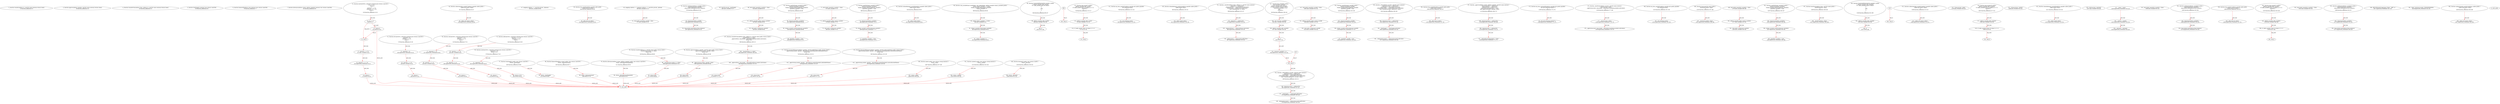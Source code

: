 digraph  {
13 [label="2_ function transfer(address to, uint256 value) external returns (bool);\n13-function_definition-3-3", method="transfer(address to,uint256 value)", type_label=function_definition];
28 [label="3_ function approve(address spender, uint256 value) external returns (bool);\n28-function_definition-4-4", method="approve(address spender,uint256 value)", type_label=function_definition];
43 [label="4_ function transferFrom(address from, address to, uint256 value) external returns (bool);\n43-function_definition-5-5", method="transferFrom(address from,address to,uint256 value)", type_label=function_definition];
62 [label="5_ function totalSupply() external view returns (uint256);\n62-function_definition-6-6", method="totalSupply()", type_label=function_definition];
70 [label="6_ function balanceOf(address who) external view returns (uint256);\n70-function_definition-7-7", method="balanceOf(address who)", type_label=function_definition];
82 [label="7_ function allowance(address owner, address spender) external view returns (uint256);\n82-function_definition-8-8", method="allowance(address owner,address spender)", type_label=function_definition];
133 [label="13_ function mul(uint256 a, uint256 b) internal pure returns (uint256) {\n        if (a == 0) {\n            return 0;\n        }\n        uint256 c = a * b;\n        require(c / a == b);\n        return c;\n    }\n133-function_definition-14-21", method="mul(uint256 a,uint256 b)", type_label=function_definition];
150 [label="14_ if_a == 0\n150-if-15-17", method="mul(uint256 a,uint256 b)", type_label=if];
1792 [label="14_ end_if", method="mul(uint256 a,uint256 b)", type_label=end_if];
155 [label="15_ return 0;\n155-return-16-16", method="mul(uint256 a,uint256 b)", type_label=return];
157 [label="17_ uint256 c = a * b;\n157-new_variable-18-18", method="mul(uint256 a,uint256 b)", type_label=new_variable];
165 [label="18_ require(c / a == b);\n165-expression_statement-19-19", method="mul(uint256 a,uint256 b)", type_label=expression_statement];
174 [label="19_ return c;\n174-return-20-20", method="mul(uint256 a,uint256 b)", type_label=return];
176 [label="21_ function div(uint256 a, uint256 b) internal pure returns (uint256) {\n        require(b > 0);\n        uint256 c = a / b;\n        return c;\n    }\n176-function_definition-22-26", method="div(uint256 a,uint256 b)", type_label=function_definition];
193 [label="22_ require(b > 0);\n193-expression_statement-23-23", method="div(uint256 a,uint256 b)", type_label=expression_statement];
200 [label="23_ uint256 c = a / b;\n200-new_variable-24-24", method="div(uint256 a,uint256 b)", type_label=new_variable];
208 [label="24_ return c;\n208-return-25-25", method="div(uint256 a,uint256 b)", type_label=return];
210 [label="26_ function sub(uint256 a, uint256 b) internal pure returns (uint256) {\n        require(b <= a);\n        uint256 c = a - b;\n        return c;\n    }\n210-function_definition-27-31", method="sub(uint256 a,uint256 b)", type_label=function_definition];
227 [label="27_ require(b <= a);\n227-expression_statement-28-28", method="sub(uint256 a,uint256 b)", type_label=expression_statement];
234 [label="28_ uint256 c = a - b;\n234-new_variable-29-29", method="sub(uint256 a,uint256 b)", type_label=new_variable];
242 [label="29_ return c;\n242-return-30-30", method="sub(uint256 a,uint256 b)", type_label=return];
244 [label="31_ function add(uint256 a, uint256 b) internal pure returns (uint256) {\n        uint256 c = a + b;\n        require(c >= a);\n        return c;\n    }\n244-function_definition-32-36", method="add(uint256 a,uint256 b)", type_label=function_definition];
261 [label="32_ uint256 c = a + b;\n261-new_variable-33-33", method="add(uint256 a,uint256 b)", type_label=new_variable];
269 [label="33_ require(c >= a);\n269-expression_statement-34-34", method="add(uint256 a,uint256 b)", type_label=expression_statement];
276 [label="34_ return c;\n276-return-35-35", method="add(uint256 a,uint256 b)", type_label=return];
278 [label="36_ function mod(uint256 a, uint256 b) internal pure returns (uint256) {\n        require(b != 0);\n        return a % b;\n    }\n278-function_definition-37-40", method="mod(uint256 a,uint256 b)", type_label=function_definition];
295 [label="37_ require(b != 0);\n295-expression_statement-38-38", method="mod(uint256 a,uint256 b)", type_label=expression_statement];
302 [label="38_ return a % b;\n302-return-39-39", method="mod(uint256 a,uint256 b)", type_label=return];
321 [label="44_ function callnotchecked_unchk37(address payable callee) public {\n    callee.call.value(1 ether);\n  }\n321-function_definition-45-47", method="callnotchecked_unchk37(address payable callee)", type_label=function_definition];
329 [label="45_ callee.call.value(1 ether);\n329-expression_statement-46-46", method="callnotchecked_unchk37(address payable callee)", type_label=expression_statement];
339 [label="47_ mapping (address => uint256) private _balances;\n339-new_variable-48-48", method="", type_label=new_variable];
346 [label="48_ function bug_unchk3(address payable addr) public\n      {addr.send (42 ether); }\n346-function_definition-49-50", method="bug_unchk3(address payable addr)", type_label=function_definition];
354 [label="49_ addr.send (42 ether);\n354-expression_statement-50-50", method="bug_unchk3(address payable addr)", type_label=expression_statement];
362 [label="50_ mapping (address => mapping (address => uint256)) private _allowed;\n362-new_variable-51-51", method="", type_label=new_variable];
371 [label="51_ bool public payedOut_unchk9 = false;\n371-new_variable-52-52", method="", type_label=new_variable];
378 [label="52_ function withdrawLeftOver_unchk9() public {\n        require(payedOut_unchk9);\n        msg.sender.send(address(this).balance);\n    }\n378-function_definition-53-56", method="withdrawLeftOver_unchk9()", type_label=function_definition];
382 [label="53_ require(payedOut_unchk9);\n382-expression_statement-54-54", method="withdrawLeftOver_unchk9()", type_label=expression_statement];
387 [label="54_ msg.sender.send(address(this).balance);\n387-expression_statement-55-55", method="withdrawLeftOver_unchk9()", type_label=expression_statement];
400 [label="56_ uint256 private _totalSupply;\n400-new_variable-57-57", method="", type_label=new_variable];
405 [label="57_ function totalSupply() public view returns (uint256) {\n        return _totalSupply;\n    }\n405-function_definition-58-60", method="totalSupply()", type_label=function_definition];
414 [label="58_ return _totalSupply;\n414-return-59-59", method="totalSupply()", type_label=return];
416 [label="60_ bool public payedOut_unchk20 = false;\n416-new_variable-61-61", method="", type_label=new_variable];
423 [label="61_ address payable public winner_unchk20;\n423-new_variable-62-62", method="", type_label=new_variable];
428 [label="62_ uint public winAmount_unchk20;\n428-new_variable-63-63", method="", type_label=new_variable];
433 [label="63_ function sendToWinner_unchk20() public {\n        require(!payedOut_unchk20);\n        winner_unchk20.send(winAmount_unchk20);\n        payedOut_unchk20 = true;\n    }\n433-function_definition-64-68", method="sendToWinner_unchk20()", type_label=function_definition];
437 [label="64_ require(!payedOut_unchk20);\n437-expression_statement-65-65", method="sendToWinner_unchk20()", type_label=expression_statement];
443 [label="65_ winner_unchk20.send(winAmount_unchk20);\n443-expression_statement-66-66", method="sendToWinner_unchk20()", type_label=expression_statement];
450 [label="66_ payedOut_unchk20 = true;\n450-expression_statement-67-67", method="sendToWinner_unchk20()", type_label=expression_statement];
455 [label="68_ function balanceOf(address owner) public view returns (uint256) {\n        return _balances[owner];\n    }\n455-function_definition-69-71", method="balanceOf(address owner)", type_label=function_definition];
468 [label="69_ return _balances[owner];\n468-return-70-70", method="balanceOf(address owner)", type_label=return];
472 [label="71_ bool public payedOut_unchk32 = false;\n472-new_variable-72-72", method="", type_label=new_variable];
479 [label="72_ address payable public winner_unchk32;\n479-new_variable-73-73", method="", type_label=new_variable];
484 [label="73_ uint public winAmount_unchk32;\n484-new_variable-74-74", method="", type_label=new_variable];
489 [label="74_ function sendToWinner_unchk32() public {\n        require(!payedOut_unchk32);\n        winner_unchk32.send(winAmount_unchk32);\n        payedOut_unchk32 = true;\n    }\n489-function_definition-75-79", method="sendToWinner_unchk32()", type_label=function_definition];
493 [label="75_ require(!payedOut_unchk32);\n493-expression_statement-76-76", method="sendToWinner_unchk32()", type_label=expression_statement];
499 [label="76_ winner_unchk32.send(winAmount_unchk32);\n499-expression_statement-77-77", method="sendToWinner_unchk32()", type_label=expression_statement];
506 [label="77_ payedOut_unchk32 = true;\n506-expression_statement-78-78", method="sendToWinner_unchk32()", type_label=expression_statement];
511 [label="79_ function allowance(address owner, address spender) public view returns (uint256) {\n        return _allowed[owner][spender];\n    }\n511-function_definition-80-82", method="allowance(address owner,address spender)", type_label=function_definition];
528 [label="80_ return _allowed[owner][spender];\n528-return-81-81", method="allowance(address owner,address spender)", type_label=return];
534 [label="82_ function unhandledsend_unchk38(address payable callee) public {\n    callee.send(5 ether);\n  }\n534-function_definition-83-85", method="unhandledsend_unchk38(address payable callee)", type_label=function_definition];
542 [label="83_ callee.send(5 ether);\n542-expression_statement-84-84", method="unhandledsend_unchk38(address payable callee)", type_label=expression_statement];
550 [label="85_ function transfer(address to, uint256 value) public returns (bool) {\n        _transfer(msg.sender, to, value);\n        return true;\n    }\n550-function_definition-86-89", method="transfer(address to,uint256 value)", type_label=function_definition];
566 [label="86_ _transfer(msg.sender, to, value);\n566-expression_statement-87-87", method="transfer(address to,uint256 value)", type_label=expression_statement];
577 [label="87_ return true;\n577-return-88-88", method="transfer(address to,uint256 value)", type_label=return];
580 [label="89_ function cash_unchk46(uint roundIndex, uint subpotIndex, address payable winner_unchk46) public{\n        uint64 subpot_unchk46 = 3 ether;\n        winner_unchk46.send(subpot_unchk46);   \n        subpot_unchk46= 0;\n}\n580-function_definition-90-94", method="cash_unchk46(uint roundIndex,uint subpotIndex,address payable winner_unchk46)", type_label=function_definition];
596 [label="90_ uint64 subpot_unchk46 = 3 ether;\n596-new_variable-91-91", method="cash_unchk46(uint roundIndex,uint subpotIndex,address payable winner_unchk46)", type_label=new_variable];
603 [label="91_ winner_unchk46.send(subpot_unchk46);\n603-expression_statement-92-92", method="cash_unchk46(uint roundIndex,uint subpotIndex,address payable winner_unchk46)", type_label=expression_statement];
610 [label="92_ subpot_unchk46= 0;\n610-expression_statement-93-93", method="cash_unchk46(uint roundIndex,uint subpotIndex,address payable winner_unchk46)", type_label=expression_statement];
614 [label="94_ function approve(address spender, uint256 value) public returns (bool) {\n        _approve(msg.sender, spender, value);\n        return true;\n    }\n614-function_definition-95-98", method="approve(address spender,uint256 value)", type_label=function_definition];
630 [label="95_ _approve(msg.sender, spender, value);\n630-expression_statement-96-96", method="approve(address spender,uint256 value)", type_label=expression_statement];
641 [label="96_ return true;\n641-return-97-97", method="approve(address spender,uint256 value)", type_label=return];
644 [label="98_ function UncheckedExternalCall_unchk4 () public\n{  address payable addr_unchk4;\n   if (! addr_unchk4.send (42 ether))  \n      { \n      }\n	else\n      { \n      }\n}\n644-function_definition-99-107", method="UncheckedExternalCall_unchk4()", type_label=function_definition];
648 [label="99_ address payable addr_unchk4;\n648-new_variable-100-100", method="UncheckedExternalCall_unchk4()", type_label=new_variable];
653 [label="100_ if\n653-if-101-106", method="UncheckedExternalCall_unchk4()", type_label=if];
2295 [label="100_ end_if", method="UncheckedExternalCall_unchk4()", type_label=end_if];
664 [label="107_ function transferFrom(address from, address to, uint256 value) public returns (bool) {\n        _transfer(from, to, value);\n        _approve(from, msg.sender, _allowed[from][msg.sender].sub(value));\n        return true;\n    }\n664-function_definition-108-112", method="transferFrom(address from,address to,uint256 value)", type_label=function_definition];
684 [label="108_ _transfer(from, to, value);\n684-expression_statement-109-109", method="transferFrom(address from,address to,uint256 value)", type_label=expression_statement];
693 [label="109_ _approve(from, msg.sender, _allowed[from][msg.sender].sub(value));\n693-expression_statement-110-110", method="transferFrom(address from,address to,uint256 value)", type_label=expression_statement];
715 [label="110_ return true;\n715-return-111-111", method="transferFrom(address from,address to,uint256 value)", type_label=return];
718 [label="112_ function bug_unchk7() public{\naddress payable addr_unchk7;\nif (!addr_unchk7.send (10 ether) || 1==1)\n	{revert();}\n}\n718-function_definition-113-117", method="bug_unchk7()", type_label=function_definition];
722 [label="113_ address payable addr_unchk7;\n722-new_variable-114-114", method="bug_unchk7()", type_label=new_variable];
727 [label="114_ if_!addr_unchk7.send (10 ether) || 1==1\n727-if-115-116", method="bug_unchk7()", type_label=if];
2369 [label="114_ end_if", method="bug_unchk7()", type_label=end_if];
743 [label="117_ function increaseAllowance(address spender, uint256 addedValue) public returns (bool) {\n        _approve(msg.sender, spender, _allowed[msg.sender][spender].add(addedValue));\n        return true;\n    }\n743-function_definition-118-121", method="increaseAllowance(address spender,uint256 addedValue)", type_label=function_definition];
759 [label="118_ _approve(msg.sender, spender, _allowed[msg.sender][spender].add(addedValue));\n759-expression_statement-119-119", method="increaseAllowance(address spender,uint256 addedValue)", type_label=expression_statement];
781 [label="119_ return true;\n781-return-120-120", method="increaseAllowance(address spender,uint256 addedValue)", type_label=return];
784 [label="121_ function my_func_unchk23(address payable dst) public payable{\n        dst.send(msg.value);\n    }\n784-function_definition-122-124", method="my_func_unchk23(address payable dst)", type_label=function_definition];
793 [label="122_ dst.send(msg.value);\n793-expression_statement-123-123", method="my_func_unchk23(address payable dst)", type_label=expression_statement];
802 [label="124_ function decreaseAllowance(address spender, uint256 subtractedValue) public returns (bool) {\n        _approve(msg.sender, spender, _allowed[msg.sender][spender].sub(subtractedValue));\n        return true;\n    }\n802-function_definition-125-128", method="decreaseAllowance(address spender,uint256 subtractedValue)", type_label=function_definition];
818 [label="125_ _approve(msg.sender, spender, _allowed[msg.sender][spender].sub(subtractedValue));\n818-expression_statement-126-126", method="decreaseAllowance(address spender,uint256 subtractedValue)", type_label=expression_statement];
840 [label="126_ return true;\n840-return-127-127", method="decreaseAllowance(address spender,uint256 subtractedValue)", type_label=return];
843 [label="128_ function unhandledsend_unchk14(address payable callee) public {\n    callee.send(5 ether);\n  }\n843-function_definition-129-131", method="unhandledsend_unchk14(address payable callee)", type_label=function_definition];
851 [label="129_ callee.send(5 ether);\n851-expression_statement-130-130", method="unhandledsend_unchk14(address payable callee)", type_label=expression_statement];
859 [label="131_ function _transfer(address from, address to, uint256 value) internal {\n        require(to != address(0));\n        _balances[from] = _balances[from].sub(value);\n        _balances[to] = _balances[to].add(value);\n        emit Transfer(from, to, value);\n    }\n859-function_definition-132-137", method="_transfer(address from,address to,uint256 value)", type_label=function_definition];
875 [label="132_ require(to != address(0));\n875-expression_statement-133-133", method="_transfer(address from,address to,uint256 value)", type_label=expression_statement];
884 [label="133_ _balances[from] = _balances[from].sub(value);\n884-expression_statement-134-134", method="_transfer(address from,address to,uint256 value)", type_label=expression_statement];
897 [label="134_ _balances[to] = _balances[to].add(value);\n897-expression_statement-135-135", method="_transfer(address from,address to,uint256 value)", type_label=expression_statement];
918 [label="137_ function bug_unchk30() public{\nuint receivers_unchk30;\naddress payable addr_unchk30;\nif (!addr_unchk30.send(42 ether))\n	{receivers_unchk30 +=1;}\nelse\n	{revert();}\n}\n918-function_definition-138-145", method="bug_unchk30()", type_label=function_definition];
922 [label="138_ uint receivers_unchk30;\n922-new_variable-139-139", method="bug_unchk30()", type_label=new_variable];
927 [label="139_ address payable addr_unchk30;\n927-new_variable-140-140", method="bug_unchk30()", type_label=new_variable];
932 [label="140_ if\n932-if-141-144", method="bug_unchk30()", type_label=if];
2574 [label="140_ end_if", method="bug_unchk30()", type_label=end_if];
942 [label="141_ receivers_unchk30 +=1;\n942-expression_statement-142-142", method="bug_unchk30()", type_label=expression_statement];
949 [label="145_ function _mint(address account, uint256 value) internal {\n        require(account != address(0));\n        _totalSupply = _totalSupply.add(value);\n        _balances[account] = _balances[account].add(value);\n        emit Transfer(address(0), account, value);\n    }\n949-function_definition-146-151", method="_mint(address account,uint256 value)", type_label=function_definition];
961 [label="146_ require(account != address(0));\n961-expression_statement-147-147", method="_mint(address account,uint256 value)", type_label=expression_statement];
970 [label="147_ _totalSupply = _totalSupply.add(value);\n970-expression_statement-148-148", method="_mint(address account,uint256 value)", type_label=expression_statement];
979 [label="148_ _balances[account] = _balances[account].add(value);\n979-expression_statement-149-149", method="_mint(address account,uint256 value)", type_label=expression_statement];
1002 [label="151_ bool public payedOut_unchk8 = false;\n1002-new_variable-152-152", method="", type_label=new_variable];
1009 [label="152_ address payable public winner_unchk8;\n1009-new_variable-153-153", method="", type_label=new_variable];
1014 [label="153_ uint public winAmount_unchk8;\n1014-new_variable-154-154", method="", type_label=new_variable];
1019 [label="154_ function sendToWinner_unchk8() public {\n        require(!payedOut_unchk8);\n        winner_unchk8.send(winAmount_unchk8);\n        payedOut_unchk8 = true;\n    }\n1019-function_definition-155-159", method="sendToWinner_unchk8()", type_label=function_definition];
1023 [label="155_ require(!payedOut_unchk8);\n1023-expression_statement-156-156", method="sendToWinner_unchk8()", type_label=expression_statement];
1029 [label="156_ winner_unchk8.send(winAmount_unchk8);\n1029-expression_statement-157-157", method="sendToWinner_unchk8()", type_label=expression_statement];
1036 [label="157_ payedOut_unchk8 = true;\n1036-expression_statement-158-158", method="sendToWinner_unchk8()", type_label=expression_statement];
1041 [label="159_ function _burn(address account, uint256 value) internal {\n        require(account != address(0));\n        _totalSupply = _totalSupply.sub(value);\n        _balances[account] = _balances[account].sub(value);\n        emit Transfer(account, address(0), value);\n    }\n1041-function_definition-160-165", method="_burn(address account,uint256 value)", type_label=function_definition];
1053 [label="160_ require(account != address(0));\n1053-expression_statement-161-161", method="_burn(address account,uint256 value)", type_label=expression_statement];
1062 [label="161_ _totalSupply = _totalSupply.sub(value);\n1062-expression_statement-162-162", method="_burn(address account,uint256 value)", type_label=expression_statement];
1071 [label="162_ _balances[account] = _balances[account].sub(value);\n1071-expression_statement-163-163", method="_burn(address account,uint256 value)", type_label=expression_statement];
1094 [label="165_ function bug_unchk39(address payable addr) public\n      {addr.send (4 ether); }\n1094-function_definition-166-167", method="bug_unchk39(address payable addr)", type_label=function_definition];
1102 [label="166_ addr.send (4 ether);\n1102-expression_statement-167-167", method="bug_unchk39(address payable addr)", type_label=expression_statement];
1110 [label="167_ function _approve(address owner, address spender, uint256 value) internal {\n        require(spender != address(0));\n        require(owner != address(0));\n        _allowed[owner][spender] = value;\n        emit Approval(owner, spender, value);\n    }\n1110-function_definition-168-173", method="_approve(address owner,address spender,uint256 value)", type_label=function_definition];
1126 [label="168_ require(spender != address(0));\n1126-expression_statement-169-169", method="_approve(address owner,address spender,uint256 value)", type_label=expression_statement];
1135 [label="169_ require(owner != address(0));\n1135-expression_statement-170-170", method="_approve(address owner,address spender,uint256 value)", type_label=expression_statement];
1144 [label="170_ _allowed[owner][spender] = value;\n1144-expression_statement-171-171", method="_approve(address owner,address spender,uint256 value)", type_label=expression_statement];
1160 [label="173_ function my_func_uncheck36(address payable dst) public payable{\n        dst.call.value(msg.value)(\"\");\n    }\n1160-function_definition-174-176", method="my_func_uncheck36(address payable dst)", type_label=function_definition];
1169 [label="174_ dst.call.value(msg.value)(\"\");\n1169-expression_statement-175-175", method="my_func_uncheck36(address payable dst)", type_label=expression_statement];
1184 [label="176_ function _burnFrom(address account, uint256 value) internal {\n        _burn(account, value);\n        _approve(account, msg.sender, _allowed[account][msg.sender].sub(value));\n    }\n1184-function_definition-177-180", method="_burnFrom(address account,uint256 value)", type_label=function_definition];
1196 [label="177_ _burn(account, value);\n1196-expression_statement-178-178", method="_burnFrom(address account,uint256 value)", type_label=expression_statement];
1203 [label="178_ _approve(account, msg.sender, _allowed[account][msg.sender].sub(value));\n1203-expression_statement-179-179", method="_burnFrom(address account,uint256 value)", type_label=expression_statement];
1225 [label="180_ function my_func_unchk35(address payable dst) public payable{\n        dst.send(msg.value);\n    }\n1225-function_definition-181-183", method="my_func_unchk35(address payable dst)", type_label=function_definition];
1234 [label="181_ dst.send(msg.value);\n1234-expression_statement-182-182", method="my_func_unchk35(address payable dst)", type_label=expression_statement];
1253 [label="186_ function burn(uint256 value) public {\n        _burn(msg.sender, value);\n    }\n1253-function_definition-187-189", method="burn(uint256 value)", type_label=function_definition];
1261 [label="187_ _burn(msg.sender, value);\n1261-expression_statement-188-188", method="burn(uint256 value)", type_label=expression_statement];
1270 [label="189_ bool public payedOut_unchk44 = false;\n1270-new_variable-190-190", method="", type_label=new_variable];
1277 [label="190_ address payable public winner_unchk44;\n1277-new_variable-191-191", method="", type_label=new_variable];
1282 [label="191_ uint public winAmount_unchk44;\n1282-new_variable-192-192", method="", type_label=new_variable];
1287 [label="192_ function sendToWinner_unchk44() public {\n        require(!payedOut_unchk44);\n        winner_unchk44.send(winAmount_unchk44);\n        payedOut_unchk44 = true;\n    }\n1287-function_definition-193-197", method="sendToWinner_unchk44()", type_label=function_definition];
1291 [label="193_ require(!payedOut_unchk44);\n1291-expression_statement-194-194", method="sendToWinner_unchk44()", type_label=expression_statement];
1297 [label="194_ winner_unchk44.send(winAmount_unchk44);\n1297-expression_statement-195-195", method="sendToWinner_unchk44()", type_label=expression_statement];
1304 [label="195_ payedOut_unchk44 = true;\n1304-expression_statement-196-196", method="sendToWinner_unchk44()", type_label=expression_statement];
1309 [label="197_ function burnFrom(address from, uint256 value) public {\n        _burnFrom(from, value);\n    }\n1309-function_definition-198-200", method="burnFrom(address from,uint256 value)", type_label=function_definition];
1321 [label="198_ _burnFrom(from, value);\n1321-expression_statement-199-199", method="burnFrom(address from,uint256 value)", type_label=expression_statement];
1328 [label="200_ function UncheckedExternalCall_unchk40 () public\n{  address payable addr_unchk40;\n   if (! addr_unchk40.send (2 ether))  \n      { \n      }\n	else\n      { \n      }\n}\n1328-function_definition-201-209", method="UncheckedExternalCall_unchk40()", type_label=function_definition];
1332 [label="201_ address payable addr_unchk40;\n1332-new_variable-202-202", method="UncheckedExternalCall_unchk40()", type_label=new_variable];
1337 [label="202_ if\n1337-if-203-208", method="UncheckedExternalCall_unchk40()", type_label=if];
2979 [label="202_ end_if", method="UncheckedExternalCall_unchk40()", type_label=end_if];
1358 [label="212_ function callnotchecked_unchk25(address payable callee) public {\n    callee.call.value(1 ether);\n  }\n1358-function_definition-213-215", method="callnotchecked_unchk25(address payable callee)", type_label=function_definition];
1366 [label="213_ callee.call.value(1 ether);\n1366-expression_statement-214-214", method="callnotchecked_unchk25(address payable callee)", type_label=expression_statement];
1376 [label="215_ string private _name;\n1376-new_variable-216-216", method="", type_label=new_variable];
1381 [label="216_ function bug_unchk19() public{\naddress payable addr_unchk19;\nif (!addr_unchk19.send (10 ether) || 1==1)\n	{revert();}\n}\n1381-function_definition-217-221", method="bug_unchk19()", type_label=function_definition];
1385 [label="217_ address payable addr_unchk19;\n1385-new_variable-218-218", method="bug_unchk19()", type_label=new_variable];
1390 [label="218_ if_!addr_unchk19.send (10 ether) || 1==1\n1390-if-219-220", method="bug_unchk19()", type_label=if];
3032 [label="218_ end_if", method="bug_unchk19()", type_label=end_if];
1406 [label="221_ string private _symbol;\n1406-new_variable-222-222", method="", type_label=new_variable];
1411 [label="222_ function unhandledsend_unchk26(address payable callee) public {\n    callee.send(5 ether);\n  }\n1411-function_definition-223-225", method="unhandledsend_unchk26(address payable callee)", type_label=function_definition];
1419 [label="223_ callee.send(5 ether);\n1419-expression_statement-224-224", method="unhandledsend_unchk26(address payable callee)", type_label=expression_statement];
1427 [label="225_ uint8 private _decimals;\n1427-new_variable-226-226", method="", type_label=new_variable];
1446 [label="227_ _name = name;\n1446-expression_statement-228-228", method="", type_label=expression_statement];
1450 [label="228_ _symbol = symbol;\n1450-expression_statement-229-229", method="", type_label=expression_statement];
1454 [label="229_ _decimals = decimals;\n1454-expression_statement-230-230", method="", type_label=expression_statement];
1458 [label="231_ bool public payedOut_unchk33 = false;\n1458-new_variable-232-232", method="", type_label=new_variable];
1465 [label="232_ function withdrawLeftOver_unchk33() public {\n        require(payedOut_unchk33);\n        msg.sender.send(address(this).balance);\n    }\n1465-function_definition-233-236", method="withdrawLeftOver_unchk33()", type_label=function_definition];
1469 [label="233_ require(payedOut_unchk33);\n1469-expression_statement-234-234", method="withdrawLeftOver_unchk33()", type_label=expression_statement];
1474 [label="234_ msg.sender.send(address(this).balance);\n1474-expression_statement-235-235", method="withdrawLeftOver_unchk33()", type_label=expression_statement];
1487 [label="236_ function name() public view returns (string memory) {\n        return _name;\n    }\n1487-function_definition-237-239", method="name()", type_label=function_definition];
1496 [label="237_ return _name;\n1496-return-238-238", method="name()", type_label=return];
1498 [label="239_ function bug_unchk27(address payable addr) public\n      {addr.send (42 ether); }\n1498-function_definition-240-241", method="bug_unchk27(address payable addr)", type_label=function_definition];
1506 [label="240_ addr.send (42 ether);\n1506-expression_statement-241-241", method="bug_unchk27(address payable addr)", type_label=expression_statement];
1514 [label="241_ function symbol() public view returns (string memory) {\n        return _symbol;\n    }\n1514-function_definition-242-244", method="symbol()", type_label=function_definition];
1523 [label="242_ return _symbol;\n1523-return-243-243", method="symbol()", type_label=return];
1525 [label="244_ function bug_unchk31() public{\naddress payable addr_unchk31;\nif (!addr_unchk31.send (10 ether) || 1==1)\n	{revert();}\n}\n1525-function_definition-245-249", method="bug_unchk31()", type_label=function_definition];
1529 [label="245_ address payable addr_unchk31;\n1529-new_variable-246-246", method="bug_unchk31()", type_label=new_variable];
1534 [label="246_ if_!addr_unchk31.send (10 ether) || 1==1\n1534-if-247-248", method="bug_unchk31()", type_label=if];
3176 [label="246_ end_if", method="bug_unchk31()", type_label=end_if];
1550 [label="249_ function decimals() public view returns (uint8) {\n        return _decimals;\n    }\n1550-function_definition-250-252", method="decimals()", type_label=function_definition];
1559 [label="250_ return _decimals;\n1559-return-251-251", method="decimals()", type_label=return];
1561 [label="252_ bool public payedOut_unchk45 = false;\n1561-new_variable-253-253", method="", type_label=new_variable];
1568 [label="253_ function withdrawLeftOver_unchk45() public {\n        require(payedOut_unchk45);\n        msg.sender.send(address(this).balance);\n    }\n1568-function_definition-254-257", method="withdrawLeftOver_unchk45()", type_label=function_definition];
1572 [label="254_ require(payedOut_unchk45);\n1572-expression_statement-255-255", method="withdrawLeftOver_unchk45()", type_label=expression_statement];
1577 [label="255_ msg.sender.send(address(this).balance);\n1577-expression_statement-256-256", method="withdrawLeftOver_unchk45()", type_label=expression_statement];
1607 [label="260_ ERC20Detailed('Aggregion Token', 'AGR', 4)\n1607-expression_statement-261-261", method="", type_label=expression_statement];
1618 [label="261_ super._mint(msg.sender, 30000000000000);\n1618-expression_statement-262-262", method="", type_label=expression_statement];
1629 [label="263_ function callnotchecked_unchk13(address callee) public {\n    callee.call.value(1 ether);\n  }\n1629-function_definition-264-266", method="callnotchecked_unchk13(address callee)", type_label=function_definition];
1637 [label="264_ callee.call.value(1 ether);\n1637-expression_statement-265-265", method="callnotchecked_unchk13(address callee)", type_label=expression_statement];
1 [label="0_ start_node", method="", type_label=start];
2 [label="0_ exit_node", method="", type_label=exit];
663;
947;
1347;
133 -> 150  [color=red, controlflow_type=next_line, edge_type=CFG_edge, key=0, label=next_line];
150 -> 155  [color=red, controlflow_type=pos_next, edge_type=CFG_edge, key=0, label=pos_next];
150 -> 1792  [color=red, controlflow_type=neg_next, edge_type=CFG_edge, key=0, label=neg_next];
1792 -> 157  [color=red, controlflow_type=next_line, edge_type=CFG_edge, key=0, label=next_line];
155 -> 1792  [color=red, controlflow_type=end_if, edge_type=CFG_edge, key=0, label=end_if];
155 -> 2  [color=red, controlflow_type=return_exit, edge_type=CFG_edge, key=0, label=return_exit];
157 -> 165  [color=red, controlflow_type=next_line, edge_type=CFG_edge, key=0, label=next_line];
165 -> 174  [color=red, controlflow_type=next_line, edge_type=CFG_edge, key=0, label=next_line];
174 -> 2  [color=red, controlflow_type=return_exit, edge_type=CFG_edge, key=0, label=return_exit];
176 -> 193  [color=red, controlflow_type=next_line, edge_type=CFG_edge, key=0, label=next_line];
193 -> 200  [color=red, controlflow_type=next_line, edge_type=CFG_edge, key=0, label=next_line];
200 -> 208  [color=red, controlflow_type=next_line, edge_type=CFG_edge, key=0, label=next_line];
208 -> 2  [color=red, controlflow_type=return_exit, edge_type=CFG_edge, key=0, label=return_exit];
210 -> 227  [color=red, controlflow_type=next_line, edge_type=CFG_edge, key=0, label=next_line];
227 -> 234  [color=red, controlflow_type=next_line, edge_type=CFG_edge, key=0, label=next_line];
234 -> 242  [color=red, controlflow_type=next_line, edge_type=CFG_edge, key=0, label=next_line];
242 -> 2  [color=red, controlflow_type=return_exit, edge_type=CFG_edge, key=0, label=return_exit];
244 -> 261  [color=red, controlflow_type=next_line, edge_type=CFG_edge, key=0, label=next_line];
261 -> 269  [color=red, controlflow_type=next_line, edge_type=CFG_edge, key=0, label=next_line];
269 -> 276  [color=red, controlflow_type=next_line, edge_type=CFG_edge, key=0, label=next_line];
276 -> 2  [color=red, controlflow_type=return_exit, edge_type=CFG_edge, key=0, label=return_exit];
278 -> 295  [color=red, controlflow_type=next_line, edge_type=CFG_edge, key=0, label=next_line];
295 -> 302  [color=red, controlflow_type=next_line, edge_type=CFG_edge, key=0, label=next_line];
302 -> 2  [color=red, controlflow_type=return_exit, edge_type=CFG_edge, key=0, label=return_exit];
321 -> 329  [color=red, controlflow_type=next_line, edge_type=CFG_edge, key=0, label=next_line];
346 -> 354  [color=red, controlflow_type=next_line, edge_type=CFG_edge, key=0, label=next_line];
362 -> 371  [color=red, controlflow_type=next_line, edge_type=CFG_edge, key=0, label=next_line];
378 -> 382  [color=red, controlflow_type=next_line, edge_type=CFG_edge, key=0, label=next_line];
382 -> 387  [color=red, controlflow_type=next_line, edge_type=CFG_edge, key=0, label=next_line];
405 -> 414  [color=red, controlflow_type=next_line, edge_type=CFG_edge, key=0, label=next_line];
414 -> 2  [color=red, controlflow_type=return_exit, edge_type=CFG_edge, key=0, label=return_exit];
416 -> 423  [color=red, controlflow_type=next_line, edge_type=CFG_edge, key=0, label=next_line];
423 -> 428  [color=red, controlflow_type=next_line, edge_type=CFG_edge, key=0, label=next_line];
433 -> 437  [color=red, controlflow_type=next_line, edge_type=CFG_edge, key=0, label=next_line];
437 -> 443  [color=red, controlflow_type=next_line, edge_type=CFG_edge, key=0, label=next_line];
443 -> 450  [color=red, controlflow_type=next_line, edge_type=CFG_edge, key=0, label=next_line];
455 -> 468  [color=red, controlflow_type=next_line, edge_type=CFG_edge, key=0, label=next_line];
468 -> 2  [color=red, controlflow_type=return_exit, edge_type=CFG_edge, key=0, label=return_exit];
472 -> 479  [color=red, controlflow_type=next_line, edge_type=CFG_edge, key=0, label=next_line];
479 -> 484  [color=red, controlflow_type=next_line, edge_type=CFG_edge, key=0, label=next_line];
489 -> 493  [color=red, controlflow_type=next_line, edge_type=CFG_edge, key=0, label=next_line];
493 -> 499  [color=red, controlflow_type=next_line, edge_type=CFG_edge, key=0, label=next_line];
499 -> 506  [color=red, controlflow_type=next_line, edge_type=CFG_edge, key=0, label=next_line];
511 -> 528  [color=red, controlflow_type=next_line, edge_type=CFG_edge, key=0, label=next_line];
528 -> 2  [color=red, controlflow_type=return_exit, edge_type=CFG_edge, key=0, label=return_exit];
534 -> 542  [color=red, controlflow_type=next_line, edge_type=CFG_edge, key=0, label=next_line];
550 -> 566  [color=red, controlflow_type=next_line, edge_type=CFG_edge, key=0, label=next_line];
566 -> 577  [color=red, controlflow_type=next_line, edge_type=CFG_edge, key=0, label=next_line];
577 -> 2  [color=red, controlflow_type=return_exit, edge_type=CFG_edge, key=0, label=return_exit];
580 -> 596  [color=red, controlflow_type=next_line, edge_type=CFG_edge, key=0, label=next_line];
596 -> 603  [color=red, controlflow_type=next_line, edge_type=CFG_edge, key=0, label=next_line];
603 -> 610  [color=red, controlflow_type=next_line, edge_type=CFG_edge, key=0, label=next_line];
614 -> 630  [color=red, controlflow_type=next_line, edge_type=CFG_edge, key=0, label=next_line];
630 -> 641  [color=red, controlflow_type=next_line, edge_type=CFG_edge, key=0, label=next_line];
641 -> 2  [color=red, controlflow_type=return_exit, edge_type=CFG_edge, key=0, label=return_exit];
644 -> 648  [color=red, controlflow_type=next_line, edge_type=CFG_edge, key=0, label=next_line];
648 -> 653  [color=red, controlflow_type=next_line, edge_type=CFG_edge, key=0, label=next_line];
664 -> 684  [color=red, controlflow_type=next_line, edge_type=CFG_edge, key=0, label=next_line];
684 -> 693  [color=red, controlflow_type=next_line, edge_type=CFG_edge, key=0, label=next_line];
693 -> 715  [color=red, controlflow_type=next_line, edge_type=CFG_edge, key=0, label=next_line];
715 -> 2  [color=red, controlflow_type=return_exit, edge_type=CFG_edge, key=0, label=return_exit];
718 -> 722  [color=red, controlflow_type=next_line, edge_type=CFG_edge, key=0, label=next_line];
722 -> 727  [color=red, controlflow_type=next_line, edge_type=CFG_edge, key=0, label=next_line];
727 -> 2369  [color=red, controlflow_type=neg_next, edge_type=CFG_edge, key=0, label=neg_next];
743 -> 759  [color=red, controlflow_type=next_line, edge_type=CFG_edge, key=0, label=next_line];
759 -> 781  [color=red, controlflow_type=next_line, edge_type=CFG_edge, key=0, label=next_line];
781 -> 2  [color=red, controlflow_type=return_exit, edge_type=CFG_edge, key=0, label=return_exit];
784 -> 793  [color=red, controlflow_type=next_line, edge_type=CFG_edge, key=0, label=next_line];
802 -> 818  [color=red, controlflow_type=next_line, edge_type=CFG_edge, key=0, label=next_line];
818 -> 840  [color=red, controlflow_type=next_line, edge_type=CFG_edge, key=0, label=next_line];
840 -> 2  [color=red, controlflow_type=return_exit, edge_type=CFG_edge, key=0, label=return_exit];
843 -> 851  [color=red, controlflow_type=next_line, edge_type=CFG_edge, key=0, label=next_line];
859 -> 875  [color=red, controlflow_type=next_line, edge_type=CFG_edge, key=0, label=next_line];
875 -> 884  [color=red, controlflow_type=next_line, edge_type=CFG_edge, key=0, label=next_line];
884 -> 897  [color=red, controlflow_type=next_line, edge_type=CFG_edge, key=0, label=next_line];
918 -> 922  [color=red, controlflow_type=next_line, edge_type=CFG_edge, key=0, label=next_line];
922 -> 927  [color=red, controlflow_type=next_line, edge_type=CFG_edge, key=0, label=next_line];
927 -> 932  [color=red, controlflow_type=next_line, edge_type=CFG_edge, key=0, label=next_line];
932 -> 942  [color=red, controlflow_type=pos_next, edge_type=CFG_edge, key=0, label=pos_next];
2574 -> 949  [color=red, controlflow_type=next_line, edge_type=CFG_edge, key=0, label=next_line];
942 -> 2574  [color=red, controlflow_type=end_if, edge_type=CFG_edge, key=0, label=end_if];
949 -> 961  [color=red, controlflow_type=next_line, edge_type=CFG_edge, key=0, label=next_line];
961 -> 970  [color=red, controlflow_type=next_line, edge_type=CFG_edge, key=0, label=next_line];
970 -> 979  [color=red, controlflow_type=next_line, edge_type=CFG_edge, key=0, label=next_line];
1002 -> 1009  [color=red, controlflow_type=next_line, edge_type=CFG_edge, key=0, label=next_line];
1009 -> 1014  [color=red, controlflow_type=next_line, edge_type=CFG_edge, key=0, label=next_line];
1019 -> 1023  [color=red, controlflow_type=next_line, edge_type=CFG_edge, key=0, label=next_line];
1023 -> 1029  [color=red, controlflow_type=next_line, edge_type=CFG_edge, key=0, label=next_line];
1029 -> 1036  [color=red, controlflow_type=next_line, edge_type=CFG_edge, key=0, label=next_line];
1041 -> 1053  [color=red, controlflow_type=next_line, edge_type=CFG_edge, key=0, label=next_line];
1053 -> 1062  [color=red, controlflow_type=next_line, edge_type=CFG_edge, key=0, label=next_line];
1062 -> 1071  [color=red, controlflow_type=next_line, edge_type=CFG_edge, key=0, label=next_line];
1094 -> 1102  [color=red, controlflow_type=next_line, edge_type=CFG_edge, key=0, label=next_line];
1110 -> 1126  [color=red, controlflow_type=next_line, edge_type=CFG_edge, key=0, label=next_line];
1126 -> 1135  [color=red, controlflow_type=next_line, edge_type=CFG_edge, key=0, label=next_line];
1135 -> 1144  [color=red, controlflow_type=next_line, edge_type=CFG_edge, key=0, label=next_line];
1160 -> 1169  [color=red, controlflow_type=next_line, edge_type=CFG_edge, key=0, label=next_line];
1184 -> 1196  [color=red, controlflow_type=next_line, edge_type=CFG_edge, key=0, label=next_line];
1196 -> 1203  [color=red, controlflow_type=next_line, edge_type=CFG_edge, key=0, label=next_line];
1225 -> 1234  [color=red, controlflow_type=next_line, edge_type=CFG_edge, key=0, label=next_line];
1253 -> 1261  [color=red, controlflow_type=next_line, edge_type=CFG_edge, key=0, label=next_line];
1270 -> 1277  [color=red, controlflow_type=next_line, edge_type=CFG_edge, key=0, label=next_line];
1277 -> 1282  [color=red, controlflow_type=next_line, edge_type=CFG_edge, key=0, label=next_line];
1287 -> 1291  [color=red, controlflow_type=next_line, edge_type=CFG_edge, key=0, label=next_line];
1291 -> 1297  [color=red, controlflow_type=next_line, edge_type=CFG_edge, key=0, label=next_line];
1297 -> 1304  [color=red, controlflow_type=next_line, edge_type=CFG_edge, key=0, label=next_line];
1309 -> 1321  [color=red, controlflow_type=next_line, edge_type=CFG_edge, key=0, label=next_line];
1328 -> 1332  [color=red, controlflow_type=next_line, edge_type=CFG_edge, key=0, label=next_line];
1332 -> 1337  [color=red, controlflow_type=next_line, edge_type=CFG_edge, key=0, label=next_line];
1358 -> 1366  [color=red, controlflow_type=next_line, edge_type=CFG_edge, key=0, label=next_line];
1381 -> 1385  [color=red, controlflow_type=next_line, edge_type=CFG_edge, key=0, label=next_line];
1385 -> 1390  [color=red, controlflow_type=next_line, edge_type=CFG_edge, key=0, label=next_line];
1390 -> 3032  [color=red, controlflow_type=neg_next, edge_type=CFG_edge, key=0, label=neg_next];
1411 -> 1419  [color=red, controlflow_type=next_line, edge_type=CFG_edge, key=0, label=next_line];
1446 -> 1450  [color=red, controlflow_type=next_line, edge_type=CFG_edge, key=0, label=next_line];
1450 -> 1454  [color=red, controlflow_type=next_line, edge_type=CFG_edge, key=0, label=next_line];
1465 -> 1469  [color=red, controlflow_type=next_line, edge_type=CFG_edge, key=0, label=next_line];
1469 -> 1474  [color=red, controlflow_type=next_line, edge_type=CFG_edge, key=0, label=next_line];
1487 -> 1496  [color=red, controlflow_type=next_line, edge_type=CFG_edge, key=0, label=next_line];
1496 -> 2  [color=red, controlflow_type=return_exit, edge_type=CFG_edge, key=0, label=return_exit];
1498 -> 1506  [color=red, controlflow_type=next_line, edge_type=CFG_edge, key=0, label=next_line];
1514 -> 1523  [color=red, controlflow_type=next_line, edge_type=CFG_edge, key=0, label=next_line];
1523 -> 2  [color=red, controlflow_type=return_exit, edge_type=CFG_edge, key=0, label=return_exit];
1525 -> 1529  [color=red, controlflow_type=next_line, edge_type=CFG_edge, key=0, label=next_line];
1529 -> 1534  [color=red, controlflow_type=next_line, edge_type=CFG_edge, key=0, label=next_line];
1534 -> 3176  [color=red, controlflow_type=neg_next, edge_type=CFG_edge, key=0, label=neg_next];
1550 -> 1559  [color=red, controlflow_type=next_line, edge_type=CFG_edge, key=0, label=next_line];
1559 -> 2  [color=red, controlflow_type=return_exit, edge_type=CFG_edge, key=0, label=return_exit];
1568 -> 1572  [color=red, controlflow_type=next_line, edge_type=CFG_edge, key=0, label=next_line];
1572 -> 1577  [color=red, controlflow_type=next_line, edge_type=CFG_edge, key=0, label=next_line];
1629 -> 1637  [color=red, controlflow_type=next_line, edge_type=CFG_edge, key=0, label=next_line];
663 -> 2295  [color=red, controlflow_type=end_if, edge_type=CFG_edge, key=0, label=end_if];
947 -> 2574  [color=red, controlflow_type=end_if, edge_type=CFG_edge, key=0, label=end_if];
1347 -> 2979  [color=red, controlflow_type=end_if, edge_type=CFG_edge, key=0, label=end_if];
}
